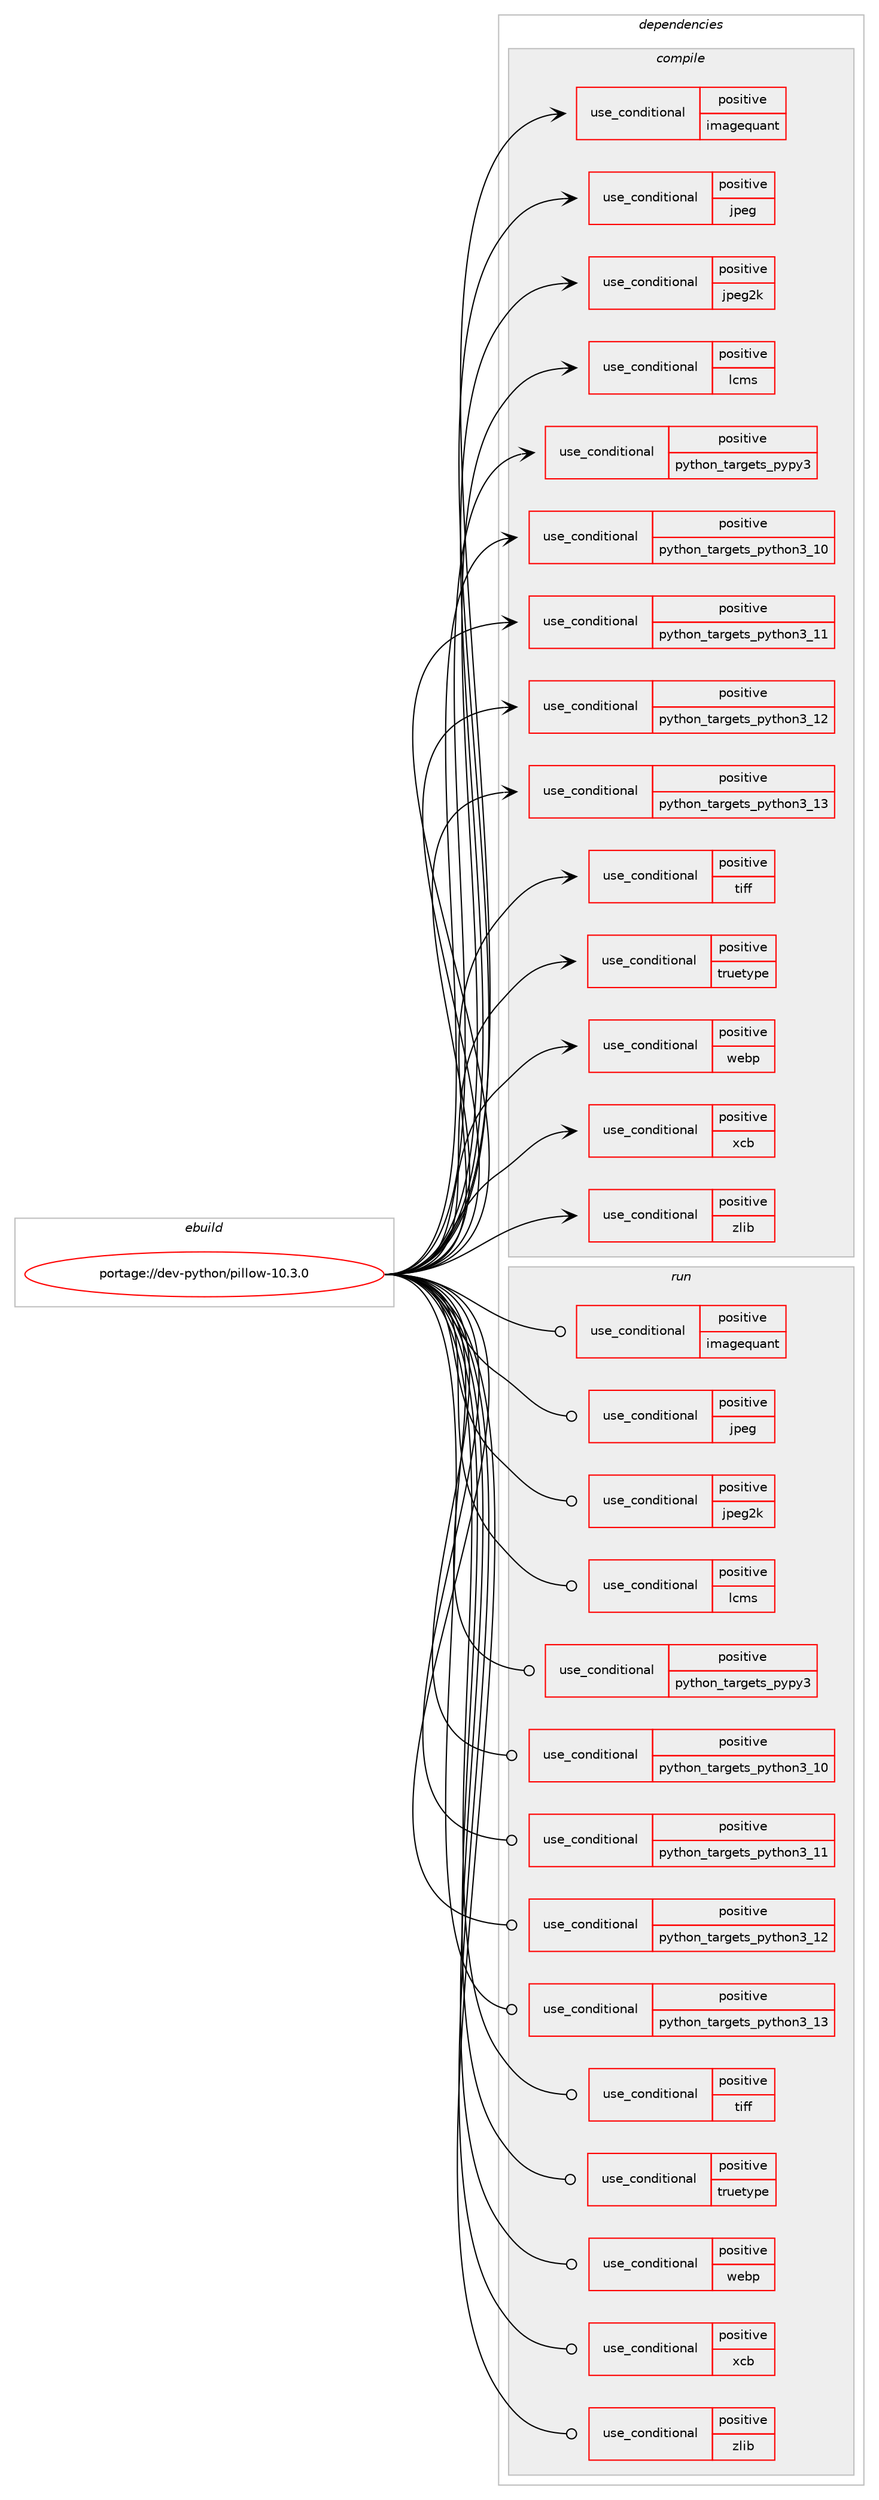 digraph prolog {

# *************
# Graph options
# *************

newrank=true;
concentrate=true;
compound=true;
graph [rankdir=LR,fontname=Helvetica,fontsize=10,ranksep=1.5];#, ranksep=2.5, nodesep=0.2];
edge  [arrowhead=vee];
node  [fontname=Helvetica,fontsize=10];

# **********
# The ebuild
# **********

subgraph cluster_leftcol {
color=gray;
rank=same;
label=<<i>ebuild</i>>;
id [label="portage://dev-python/pillow-10.3.0", color=red, width=4, href="../dev-python/pillow-10.3.0.svg"];
}

# ****************
# The dependencies
# ****************

subgraph cluster_midcol {
color=gray;
label=<<i>dependencies</i>>;
subgraph cluster_compile {
fillcolor="#eeeeee";
style=filled;
label=<<i>compile</i>>;
subgraph cond34926 {
dependency77492 [label=<<TABLE BORDER="0" CELLBORDER="1" CELLSPACING="0" CELLPADDING="4"><TR><TD ROWSPAN="3" CELLPADDING="10">use_conditional</TD></TR><TR><TD>positive</TD></TR><TR><TD>imagequant</TD></TR></TABLE>>, shape=none, color=red];
# *** BEGIN UNKNOWN DEPENDENCY TYPE (TODO) ***
# dependency77492 -> package_dependency(portage://dev-python/pillow-10.3.0,install,no,media-gfx,libimagequant,none,[,,],any_same_slot,[])
# *** END UNKNOWN DEPENDENCY TYPE (TODO) ***

}
id:e -> dependency77492:w [weight=20,style="solid",arrowhead="vee"];
subgraph cond34927 {
dependency77493 [label=<<TABLE BORDER="0" CELLBORDER="1" CELLSPACING="0" CELLPADDING="4"><TR><TD ROWSPAN="3" CELLPADDING="10">use_conditional</TD></TR><TR><TD>positive</TD></TR><TR><TD>jpeg</TD></TR></TABLE>>, shape=none, color=red];
# *** BEGIN UNKNOWN DEPENDENCY TYPE (TODO) ***
# dependency77493 -> package_dependency(portage://dev-python/pillow-10.3.0,install,no,media-libs,libjpeg-turbo,none,[,,],any_same_slot,[])
# *** END UNKNOWN DEPENDENCY TYPE (TODO) ***

}
id:e -> dependency77493:w [weight=20,style="solid",arrowhead="vee"];
subgraph cond34928 {
dependency77494 [label=<<TABLE BORDER="0" CELLBORDER="1" CELLSPACING="0" CELLPADDING="4"><TR><TD ROWSPAN="3" CELLPADDING="10">use_conditional</TD></TR><TR><TD>positive</TD></TR><TR><TD>jpeg2k</TD></TR></TABLE>>, shape=none, color=red];
# *** BEGIN UNKNOWN DEPENDENCY TYPE (TODO) ***
# dependency77494 -> package_dependency(portage://dev-python/pillow-10.3.0,install,no,media-libs,openjpeg,none,[,,],[slot(2),equal],[])
# *** END UNKNOWN DEPENDENCY TYPE (TODO) ***

}
id:e -> dependency77494:w [weight=20,style="solid",arrowhead="vee"];
subgraph cond34929 {
dependency77495 [label=<<TABLE BORDER="0" CELLBORDER="1" CELLSPACING="0" CELLPADDING="4"><TR><TD ROWSPAN="3" CELLPADDING="10">use_conditional</TD></TR><TR><TD>positive</TD></TR><TR><TD>lcms</TD></TR></TABLE>>, shape=none, color=red];
# *** BEGIN UNKNOWN DEPENDENCY TYPE (TODO) ***
# dependency77495 -> package_dependency(portage://dev-python/pillow-10.3.0,install,no,media-libs,lcms,none,[,,],[slot(2),equal],[])
# *** END UNKNOWN DEPENDENCY TYPE (TODO) ***

}
id:e -> dependency77495:w [weight=20,style="solid",arrowhead="vee"];
subgraph cond34930 {
dependency77496 [label=<<TABLE BORDER="0" CELLBORDER="1" CELLSPACING="0" CELLPADDING="4"><TR><TD ROWSPAN="3" CELLPADDING="10">use_conditional</TD></TR><TR><TD>positive</TD></TR><TR><TD>python_targets_pypy3</TD></TR></TABLE>>, shape=none, color=red];
# *** BEGIN UNKNOWN DEPENDENCY TYPE (TODO) ***
# dependency77496 -> package_dependency(portage://dev-python/pillow-10.3.0,install,no,dev-python,pypy3,none,[,,],any_same_slot,[use(optenable(tk),none),use(enable(threads),positive)])
# *** END UNKNOWN DEPENDENCY TYPE (TODO) ***

}
id:e -> dependency77496:w [weight=20,style="solid",arrowhead="vee"];
subgraph cond34931 {
dependency77497 [label=<<TABLE BORDER="0" CELLBORDER="1" CELLSPACING="0" CELLPADDING="4"><TR><TD ROWSPAN="3" CELLPADDING="10">use_conditional</TD></TR><TR><TD>positive</TD></TR><TR><TD>python_targets_python3_10</TD></TR></TABLE>>, shape=none, color=red];
# *** BEGIN UNKNOWN DEPENDENCY TYPE (TODO) ***
# dependency77497 -> package_dependency(portage://dev-python/pillow-10.3.0,install,no,dev-lang,python,none,[,,],[slot(3.10)],[use(optenable(tk),none),use(enable(threads),positive)])
# *** END UNKNOWN DEPENDENCY TYPE (TODO) ***

}
id:e -> dependency77497:w [weight=20,style="solid",arrowhead="vee"];
subgraph cond34932 {
dependency77498 [label=<<TABLE BORDER="0" CELLBORDER="1" CELLSPACING="0" CELLPADDING="4"><TR><TD ROWSPAN="3" CELLPADDING="10">use_conditional</TD></TR><TR><TD>positive</TD></TR><TR><TD>python_targets_python3_11</TD></TR></TABLE>>, shape=none, color=red];
# *** BEGIN UNKNOWN DEPENDENCY TYPE (TODO) ***
# dependency77498 -> package_dependency(portage://dev-python/pillow-10.3.0,install,no,dev-lang,python,none,[,,],[slot(3.11)],[use(optenable(tk),none),use(enable(threads),positive)])
# *** END UNKNOWN DEPENDENCY TYPE (TODO) ***

}
id:e -> dependency77498:w [weight=20,style="solid",arrowhead="vee"];
subgraph cond34933 {
dependency77499 [label=<<TABLE BORDER="0" CELLBORDER="1" CELLSPACING="0" CELLPADDING="4"><TR><TD ROWSPAN="3" CELLPADDING="10">use_conditional</TD></TR><TR><TD>positive</TD></TR><TR><TD>python_targets_python3_12</TD></TR></TABLE>>, shape=none, color=red];
# *** BEGIN UNKNOWN DEPENDENCY TYPE (TODO) ***
# dependency77499 -> package_dependency(portage://dev-python/pillow-10.3.0,install,no,dev-lang,python,none,[,,],[slot(3.12)],[use(optenable(tk),none),use(enable(threads),positive)])
# *** END UNKNOWN DEPENDENCY TYPE (TODO) ***

}
id:e -> dependency77499:w [weight=20,style="solid",arrowhead="vee"];
subgraph cond34934 {
dependency77500 [label=<<TABLE BORDER="0" CELLBORDER="1" CELLSPACING="0" CELLPADDING="4"><TR><TD ROWSPAN="3" CELLPADDING="10">use_conditional</TD></TR><TR><TD>positive</TD></TR><TR><TD>python_targets_python3_13</TD></TR></TABLE>>, shape=none, color=red];
# *** BEGIN UNKNOWN DEPENDENCY TYPE (TODO) ***
# dependency77500 -> package_dependency(portage://dev-python/pillow-10.3.0,install,no,dev-lang,python,none,[,,],[slot(3.13)],[use(optenable(tk),none),use(enable(threads),positive)])
# *** END UNKNOWN DEPENDENCY TYPE (TODO) ***

}
id:e -> dependency77500:w [weight=20,style="solid",arrowhead="vee"];
subgraph cond34935 {
dependency77501 [label=<<TABLE BORDER="0" CELLBORDER="1" CELLSPACING="0" CELLPADDING="4"><TR><TD ROWSPAN="3" CELLPADDING="10">use_conditional</TD></TR><TR><TD>positive</TD></TR><TR><TD>tiff</TD></TR></TABLE>>, shape=none, color=red];
# *** BEGIN UNKNOWN DEPENDENCY TYPE (TODO) ***
# dependency77501 -> package_dependency(portage://dev-python/pillow-10.3.0,install,no,media-libs,tiff,none,[,,],any_same_slot,[use(enable(jpeg),none),use(enable(zlib),none)])
# *** END UNKNOWN DEPENDENCY TYPE (TODO) ***

}
id:e -> dependency77501:w [weight=20,style="solid",arrowhead="vee"];
subgraph cond34936 {
dependency77502 [label=<<TABLE BORDER="0" CELLBORDER="1" CELLSPACING="0" CELLPADDING="4"><TR><TD ROWSPAN="3" CELLPADDING="10">use_conditional</TD></TR><TR><TD>positive</TD></TR><TR><TD>truetype</TD></TR></TABLE>>, shape=none, color=red];
# *** BEGIN UNKNOWN DEPENDENCY TYPE (TODO) ***
# dependency77502 -> package_dependency(portage://dev-python/pillow-10.3.0,install,no,media-libs,freetype,none,[,,],[slot(2),equal],[])
# *** END UNKNOWN DEPENDENCY TYPE (TODO) ***

}
id:e -> dependency77502:w [weight=20,style="solid",arrowhead="vee"];
subgraph cond34937 {
dependency77503 [label=<<TABLE BORDER="0" CELLBORDER="1" CELLSPACING="0" CELLPADDING="4"><TR><TD ROWSPAN="3" CELLPADDING="10">use_conditional</TD></TR><TR><TD>positive</TD></TR><TR><TD>webp</TD></TR></TABLE>>, shape=none, color=red];
# *** BEGIN UNKNOWN DEPENDENCY TYPE (TODO) ***
# dependency77503 -> package_dependency(portage://dev-python/pillow-10.3.0,install,no,media-libs,libwebp,none,[,,],any_same_slot,[])
# *** END UNKNOWN DEPENDENCY TYPE (TODO) ***

}
id:e -> dependency77503:w [weight=20,style="solid",arrowhead="vee"];
subgraph cond34938 {
dependency77504 [label=<<TABLE BORDER="0" CELLBORDER="1" CELLSPACING="0" CELLPADDING="4"><TR><TD ROWSPAN="3" CELLPADDING="10">use_conditional</TD></TR><TR><TD>positive</TD></TR><TR><TD>xcb</TD></TR></TABLE>>, shape=none, color=red];
# *** BEGIN UNKNOWN DEPENDENCY TYPE (TODO) ***
# dependency77504 -> package_dependency(portage://dev-python/pillow-10.3.0,install,no,x11-libs,libxcb,none,[,,],[],[])
# *** END UNKNOWN DEPENDENCY TYPE (TODO) ***

}
id:e -> dependency77504:w [weight=20,style="solid",arrowhead="vee"];
subgraph cond34939 {
dependency77505 [label=<<TABLE BORDER="0" CELLBORDER="1" CELLSPACING="0" CELLPADDING="4"><TR><TD ROWSPAN="3" CELLPADDING="10">use_conditional</TD></TR><TR><TD>positive</TD></TR><TR><TD>zlib</TD></TR></TABLE>>, shape=none, color=red];
# *** BEGIN UNKNOWN DEPENDENCY TYPE (TODO) ***
# dependency77505 -> package_dependency(portage://dev-python/pillow-10.3.0,install,no,sys-libs,zlib,none,[,,],any_same_slot,[])
# *** END UNKNOWN DEPENDENCY TYPE (TODO) ***

}
id:e -> dependency77505:w [weight=20,style="solid",arrowhead="vee"];
}
subgraph cluster_compileandrun {
fillcolor="#eeeeee";
style=filled;
label=<<i>compile and run</i>>;
}
subgraph cluster_run {
fillcolor="#eeeeee";
style=filled;
label=<<i>run</i>>;
subgraph cond34940 {
dependency77506 [label=<<TABLE BORDER="0" CELLBORDER="1" CELLSPACING="0" CELLPADDING="4"><TR><TD ROWSPAN="3" CELLPADDING="10">use_conditional</TD></TR><TR><TD>positive</TD></TR><TR><TD>imagequant</TD></TR></TABLE>>, shape=none, color=red];
# *** BEGIN UNKNOWN DEPENDENCY TYPE (TODO) ***
# dependency77506 -> package_dependency(portage://dev-python/pillow-10.3.0,run,no,media-gfx,libimagequant,none,[,,],any_same_slot,[])
# *** END UNKNOWN DEPENDENCY TYPE (TODO) ***

}
id:e -> dependency77506:w [weight=20,style="solid",arrowhead="odot"];
subgraph cond34941 {
dependency77507 [label=<<TABLE BORDER="0" CELLBORDER="1" CELLSPACING="0" CELLPADDING="4"><TR><TD ROWSPAN="3" CELLPADDING="10">use_conditional</TD></TR><TR><TD>positive</TD></TR><TR><TD>jpeg</TD></TR></TABLE>>, shape=none, color=red];
# *** BEGIN UNKNOWN DEPENDENCY TYPE (TODO) ***
# dependency77507 -> package_dependency(portage://dev-python/pillow-10.3.0,run,no,media-libs,libjpeg-turbo,none,[,,],any_same_slot,[])
# *** END UNKNOWN DEPENDENCY TYPE (TODO) ***

}
id:e -> dependency77507:w [weight=20,style="solid",arrowhead="odot"];
subgraph cond34942 {
dependency77508 [label=<<TABLE BORDER="0" CELLBORDER="1" CELLSPACING="0" CELLPADDING="4"><TR><TD ROWSPAN="3" CELLPADDING="10">use_conditional</TD></TR><TR><TD>positive</TD></TR><TR><TD>jpeg2k</TD></TR></TABLE>>, shape=none, color=red];
# *** BEGIN UNKNOWN DEPENDENCY TYPE (TODO) ***
# dependency77508 -> package_dependency(portage://dev-python/pillow-10.3.0,run,no,media-libs,openjpeg,none,[,,],[slot(2),equal],[])
# *** END UNKNOWN DEPENDENCY TYPE (TODO) ***

}
id:e -> dependency77508:w [weight=20,style="solid",arrowhead="odot"];
subgraph cond34943 {
dependency77509 [label=<<TABLE BORDER="0" CELLBORDER="1" CELLSPACING="0" CELLPADDING="4"><TR><TD ROWSPAN="3" CELLPADDING="10">use_conditional</TD></TR><TR><TD>positive</TD></TR><TR><TD>lcms</TD></TR></TABLE>>, shape=none, color=red];
# *** BEGIN UNKNOWN DEPENDENCY TYPE (TODO) ***
# dependency77509 -> package_dependency(portage://dev-python/pillow-10.3.0,run,no,media-libs,lcms,none,[,,],[slot(2),equal],[])
# *** END UNKNOWN DEPENDENCY TYPE (TODO) ***

}
id:e -> dependency77509:w [weight=20,style="solid",arrowhead="odot"];
subgraph cond34944 {
dependency77510 [label=<<TABLE BORDER="0" CELLBORDER="1" CELLSPACING="0" CELLPADDING="4"><TR><TD ROWSPAN="3" CELLPADDING="10">use_conditional</TD></TR><TR><TD>positive</TD></TR><TR><TD>python_targets_pypy3</TD></TR></TABLE>>, shape=none, color=red];
# *** BEGIN UNKNOWN DEPENDENCY TYPE (TODO) ***
# dependency77510 -> package_dependency(portage://dev-python/pillow-10.3.0,run,no,dev-python,pypy3,none,[,,],any_same_slot,[use(optenable(tk),none),use(enable(threads),positive)])
# *** END UNKNOWN DEPENDENCY TYPE (TODO) ***

}
id:e -> dependency77510:w [weight=20,style="solid",arrowhead="odot"];
subgraph cond34945 {
dependency77511 [label=<<TABLE BORDER="0" CELLBORDER="1" CELLSPACING="0" CELLPADDING="4"><TR><TD ROWSPAN="3" CELLPADDING="10">use_conditional</TD></TR><TR><TD>positive</TD></TR><TR><TD>python_targets_python3_10</TD></TR></TABLE>>, shape=none, color=red];
# *** BEGIN UNKNOWN DEPENDENCY TYPE (TODO) ***
# dependency77511 -> package_dependency(portage://dev-python/pillow-10.3.0,run,no,dev-lang,python,none,[,,],[slot(3.10)],[use(optenable(tk),none),use(enable(threads),positive)])
# *** END UNKNOWN DEPENDENCY TYPE (TODO) ***

}
id:e -> dependency77511:w [weight=20,style="solid",arrowhead="odot"];
subgraph cond34946 {
dependency77512 [label=<<TABLE BORDER="0" CELLBORDER="1" CELLSPACING="0" CELLPADDING="4"><TR><TD ROWSPAN="3" CELLPADDING="10">use_conditional</TD></TR><TR><TD>positive</TD></TR><TR><TD>python_targets_python3_11</TD></TR></TABLE>>, shape=none, color=red];
# *** BEGIN UNKNOWN DEPENDENCY TYPE (TODO) ***
# dependency77512 -> package_dependency(portage://dev-python/pillow-10.3.0,run,no,dev-lang,python,none,[,,],[slot(3.11)],[use(optenable(tk),none),use(enable(threads),positive)])
# *** END UNKNOWN DEPENDENCY TYPE (TODO) ***

}
id:e -> dependency77512:w [weight=20,style="solid",arrowhead="odot"];
subgraph cond34947 {
dependency77513 [label=<<TABLE BORDER="0" CELLBORDER="1" CELLSPACING="0" CELLPADDING="4"><TR><TD ROWSPAN="3" CELLPADDING="10">use_conditional</TD></TR><TR><TD>positive</TD></TR><TR><TD>python_targets_python3_12</TD></TR></TABLE>>, shape=none, color=red];
# *** BEGIN UNKNOWN DEPENDENCY TYPE (TODO) ***
# dependency77513 -> package_dependency(portage://dev-python/pillow-10.3.0,run,no,dev-lang,python,none,[,,],[slot(3.12)],[use(optenable(tk),none),use(enable(threads),positive)])
# *** END UNKNOWN DEPENDENCY TYPE (TODO) ***

}
id:e -> dependency77513:w [weight=20,style="solid",arrowhead="odot"];
subgraph cond34948 {
dependency77514 [label=<<TABLE BORDER="0" CELLBORDER="1" CELLSPACING="0" CELLPADDING="4"><TR><TD ROWSPAN="3" CELLPADDING="10">use_conditional</TD></TR><TR><TD>positive</TD></TR><TR><TD>python_targets_python3_13</TD></TR></TABLE>>, shape=none, color=red];
# *** BEGIN UNKNOWN DEPENDENCY TYPE (TODO) ***
# dependency77514 -> package_dependency(portage://dev-python/pillow-10.3.0,run,no,dev-lang,python,none,[,,],[slot(3.13)],[use(optenable(tk),none),use(enable(threads),positive)])
# *** END UNKNOWN DEPENDENCY TYPE (TODO) ***

}
id:e -> dependency77514:w [weight=20,style="solid",arrowhead="odot"];
subgraph cond34949 {
dependency77515 [label=<<TABLE BORDER="0" CELLBORDER="1" CELLSPACING="0" CELLPADDING="4"><TR><TD ROWSPAN="3" CELLPADDING="10">use_conditional</TD></TR><TR><TD>positive</TD></TR><TR><TD>tiff</TD></TR></TABLE>>, shape=none, color=red];
# *** BEGIN UNKNOWN DEPENDENCY TYPE (TODO) ***
# dependency77515 -> package_dependency(portage://dev-python/pillow-10.3.0,run,no,media-libs,tiff,none,[,,],any_same_slot,[use(enable(jpeg),none),use(enable(zlib),none)])
# *** END UNKNOWN DEPENDENCY TYPE (TODO) ***

}
id:e -> dependency77515:w [weight=20,style="solid",arrowhead="odot"];
subgraph cond34950 {
dependency77516 [label=<<TABLE BORDER="0" CELLBORDER="1" CELLSPACING="0" CELLPADDING="4"><TR><TD ROWSPAN="3" CELLPADDING="10">use_conditional</TD></TR><TR><TD>positive</TD></TR><TR><TD>truetype</TD></TR></TABLE>>, shape=none, color=red];
# *** BEGIN UNKNOWN DEPENDENCY TYPE (TODO) ***
# dependency77516 -> package_dependency(portage://dev-python/pillow-10.3.0,run,no,media-libs,freetype,none,[,,],[slot(2),equal],[])
# *** END UNKNOWN DEPENDENCY TYPE (TODO) ***

}
id:e -> dependency77516:w [weight=20,style="solid",arrowhead="odot"];
subgraph cond34951 {
dependency77517 [label=<<TABLE BORDER="0" CELLBORDER="1" CELLSPACING="0" CELLPADDING="4"><TR><TD ROWSPAN="3" CELLPADDING="10">use_conditional</TD></TR><TR><TD>positive</TD></TR><TR><TD>webp</TD></TR></TABLE>>, shape=none, color=red];
# *** BEGIN UNKNOWN DEPENDENCY TYPE (TODO) ***
# dependency77517 -> package_dependency(portage://dev-python/pillow-10.3.0,run,no,media-libs,libwebp,none,[,,],any_same_slot,[])
# *** END UNKNOWN DEPENDENCY TYPE (TODO) ***

}
id:e -> dependency77517:w [weight=20,style="solid",arrowhead="odot"];
subgraph cond34952 {
dependency77518 [label=<<TABLE BORDER="0" CELLBORDER="1" CELLSPACING="0" CELLPADDING="4"><TR><TD ROWSPAN="3" CELLPADDING="10">use_conditional</TD></TR><TR><TD>positive</TD></TR><TR><TD>xcb</TD></TR></TABLE>>, shape=none, color=red];
# *** BEGIN UNKNOWN DEPENDENCY TYPE (TODO) ***
# dependency77518 -> package_dependency(portage://dev-python/pillow-10.3.0,run,no,x11-libs,libxcb,none,[,,],[],[])
# *** END UNKNOWN DEPENDENCY TYPE (TODO) ***

}
id:e -> dependency77518:w [weight=20,style="solid",arrowhead="odot"];
subgraph cond34953 {
dependency77519 [label=<<TABLE BORDER="0" CELLBORDER="1" CELLSPACING="0" CELLPADDING="4"><TR><TD ROWSPAN="3" CELLPADDING="10">use_conditional</TD></TR><TR><TD>positive</TD></TR><TR><TD>zlib</TD></TR></TABLE>>, shape=none, color=red];
# *** BEGIN UNKNOWN DEPENDENCY TYPE (TODO) ***
# dependency77519 -> package_dependency(portage://dev-python/pillow-10.3.0,run,no,sys-libs,zlib,none,[,,],any_same_slot,[])
# *** END UNKNOWN DEPENDENCY TYPE (TODO) ***

}
id:e -> dependency77519:w [weight=20,style="solid",arrowhead="odot"];
# *** BEGIN UNKNOWN DEPENDENCY TYPE (TODO) ***
# id -> package_dependency(portage://dev-python/pillow-10.3.0,run,no,dev-python,olefile,none,[,,],[],[use(optenable(python_targets_pypy3),negative),use(optenable(python_targets_python3_10),negative),use(optenable(python_targets_python3_11),negative),use(optenable(python_targets_python3_12),negative),use(optenable(python_targets_python3_13),negative)])
# *** END UNKNOWN DEPENDENCY TYPE (TODO) ***

}
}

# **************
# The candidates
# **************

subgraph cluster_choices {
rank=same;
color=gray;
label=<<i>candidates</i>>;

}

}
